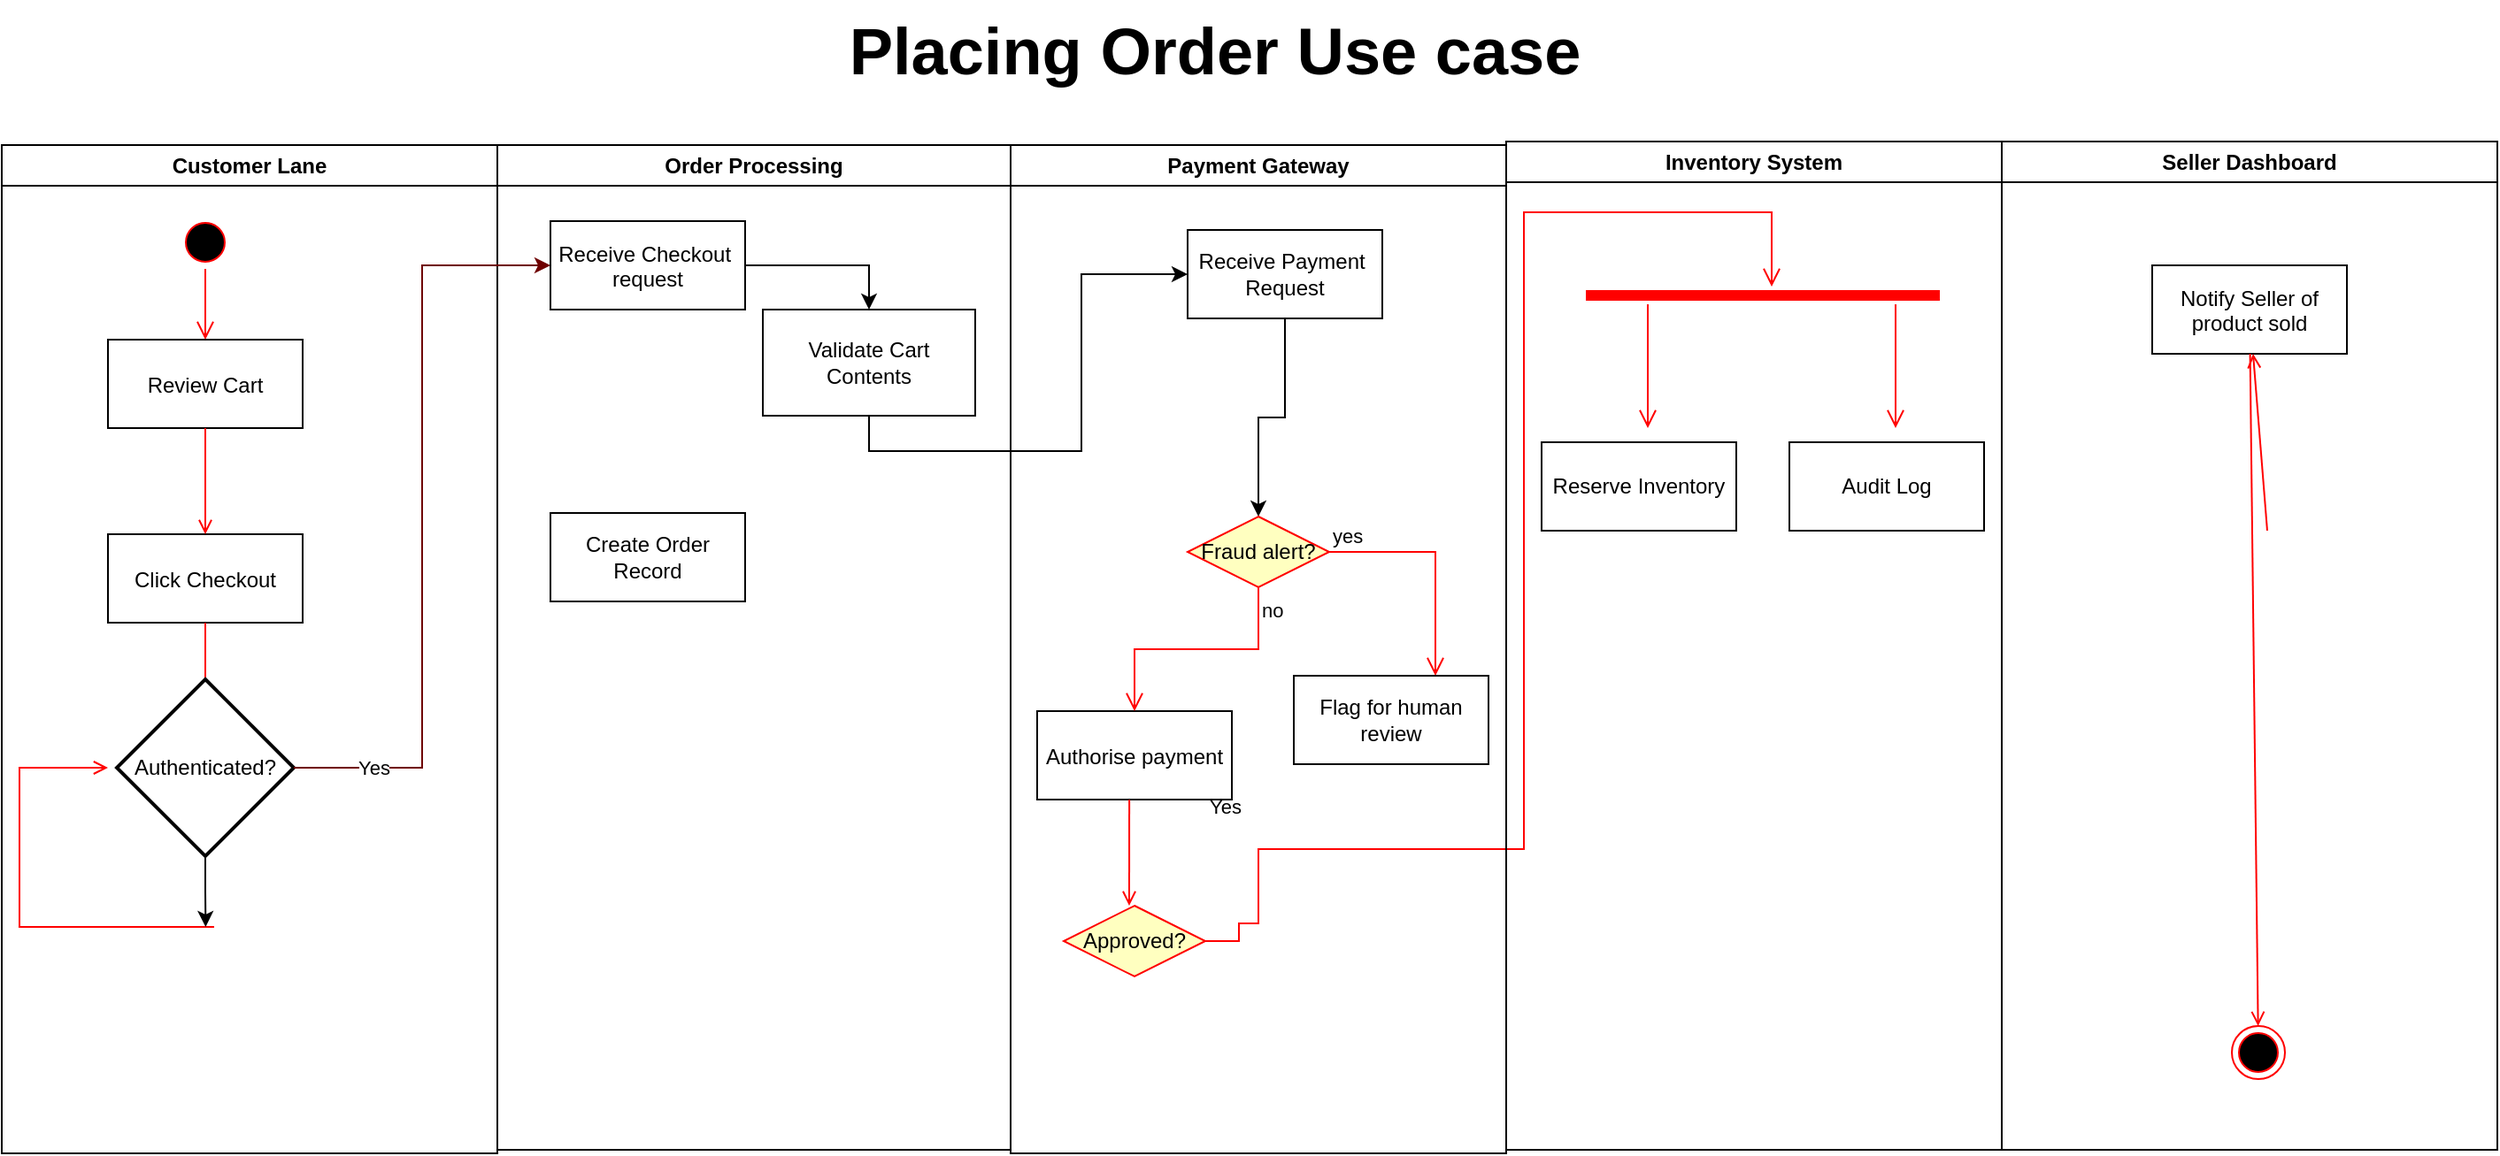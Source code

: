 <mxfile version="26.2.14">
  <diagram name="Page-1" id="e7e014a7-5840-1c2e-5031-d8a46d1fe8dd">
    <mxGraphModel dx="1113" dy="702" grid="1" gridSize="10" guides="1" tooltips="1" connect="1" arrows="1" fold="1" page="1" pageScale="1" pageWidth="1169" pageHeight="826" background="none" math="0" shadow="0">
      <root>
        <mxCell id="0" />
        <mxCell id="1" parent="0" />
        <mxCell id="2" value="Customer Lane" style="swimlane;whiteSpace=wrap" parent="1" vertex="1">
          <mxGeometry x="530" y="82" width="280" height="570" as="geometry" />
        </mxCell>
        <mxCell id="5" value="" style="ellipse;shape=startState;fillColor=#000000;strokeColor=#ff0000;" parent="2" vertex="1">
          <mxGeometry x="100" y="40" width="30" height="30" as="geometry" />
        </mxCell>
        <mxCell id="6" value="" style="edgeStyle=elbowEdgeStyle;elbow=horizontal;verticalAlign=bottom;endArrow=open;endSize=8;strokeColor=#FF0000;endFill=1;rounded=0" parent="2" source="5" target="7" edge="1">
          <mxGeometry x="100" y="40" as="geometry">
            <mxPoint x="115" y="110" as="targetPoint" />
          </mxGeometry>
        </mxCell>
        <mxCell id="7" value="Review Cart" style="" parent="2" vertex="1">
          <mxGeometry x="60" y="110" width="110" height="50" as="geometry" />
        </mxCell>
        <mxCell id="8" value="Click Checkout" style="" parent="2" vertex="1">
          <mxGeometry x="60" y="220" width="110" height="50" as="geometry" />
        </mxCell>
        <mxCell id="9" value="" style="endArrow=open;strokeColor=#FF0000;endFill=1;rounded=0" parent="2" source="7" target="8" edge="1">
          <mxGeometry relative="1" as="geometry" />
        </mxCell>
        <mxCell id="11" value="" style="endArrow=open;strokeColor=#FF0000;endFill=1;rounded=0" parent="2" source="8" edge="1">
          <mxGeometry relative="1" as="geometry">
            <mxPoint x="115.0" y="325" as="targetPoint" />
          </mxGeometry>
        </mxCell>
        <mxCell id="12" value="" style="edgeStyle=elbowEdgeStyle;elbow=horizontal;strokeColor=#FF0000;endArrow=open;endFill=1;rounded=0;" parent="2" edge="1">
          <mxGeometry width="100" height="100" relative="1" as="geometry">
            <mxPoint x="120" y="442" as="sourcePoint" />
            <mxPoint x="60" y="352" as="targetPoint" />
            <Array as="points">
              <mxPoint x="10" y="402" />
            </Array>
          </mxGeometry>
        </mxCell>
        <mxCell id="ocmlmnkPLiXoLDkhKhnW-62" style="edgeStyle=orthogonalEdgeStyle;rounded=0;orthogonalLoop=1;jettySize=auto;html=1;exitX=0.5;exitY=1;exitDx=0;exitDy=0;exitPerimeter=0;" parent="2" source="ocmlmnkPLiXoLDkhKhnW-50" edge="1">
          <mxGeometry relative="1" as="geometry">
            <mxPoint x="115.19" y="442" as="targetPoint" />
          </mxGeometry>
        </mxCell>
        <mxCell id="ocmlmnkPLiXoLDkhKhnW-50" value="Authenticated?" style="strokeWidth=2;html=1;shape=mxgraph.flowchart.decision;whiteSpace=wrap;" parent="2" vertex="1">
          <mxGeometry x="65" y="302" width="100" height="100" as="geometry" />
        </mxCell>
        <mxCell id="4" value="Inventory System" style="swimlane;whiteSpace=wrap" parent="1" vertex="1">
          <mxGeometry x="1380" y="80" width="280" height="570" as="geometry" />
        </mxCell>
        <mxCell id="agEznNJqok29zz3Ys2b5-51" value="Reserve Inventory" style="html=1;whiteSpace=wrap;" vertex="1" parent="4">
          <mxGeometry x="20" y="170" width="110" height="50" as="geometry" />
        </mxCell>
        <mxCell id="agEznNJqok29zz3Ys2b5-74" value="" style="shape=line;html=1;strokeWidth=6;strokeColor=#ff0000;" vertex="1" parent="4">
          <mxGeometry x="45" y="82" width="200" height="10" as="geometry" />
        </mxCell>
        <mxCell id="agEznNJqok29zz3Ys2b5-75" value="" style="edgeStyle=orthogonalEdgeStyle;html=1;verticalAlign=bottom;endArrow=open;endSize=8;strokeColor=#ff0000;rounded=0;" edge="1" parent="4">
          <mxGeometry relative="1" as="geometry">
            <mxPoint x="80" y="162" as="targetPoint" />
            <mxPoint x="80.0" y="92" as="sourcePoint" />
          </mxGeometry>
        </mxCell>
        <mxCell id="agEznNJqok29zz3Ys2b5-76" value="" style="edgeStyle=orthogonalEdgeStyle;html=1;verticalAlign=bottom;endArrow=open;endSize=8;strokeColor=#ff0000;rounded=0;" edge="1" parent="4">
          <mxGeometry relative="1" as="geometry">
            <mxPoint x="220" y="162" as="targetPoint" />
            <mxPoint x="220.0" y="92" as="sourcePoint" />
          </mxGeometry>
        </mxCell>
        <mxCell id="agEznNJqok29zz3Ys2b5-77" value="Audit Log" style="html=1;whiteSpace=wrap;" vertex="1" parent="4">
          <mxGeometry x="160" y="170" width="110" height="50" as="geometry" />
        </mxCell>
        <mxCell id="agEznNJqok29zz3Ys2b5-67" value="" style="edgeStyle=orthogonalEdgeStyle;html=1;align=left;verticalAlign=bottom;endArrow=open;endSize=8;strokeColor=#ff0000;rounded=0;" edge="1" parent="4" target="agEznNJqok29zz3Ys2b5-74">
          <mxGeometry x="-1" relative="1" as="geometry">
            <mxPoint x="150" y="50" as="targetPoint" />
            <mxPoint x="-180.0" y="452.0" as="sourcePoint" />
            <Array as="points">
              <mxPoint x="-151" y="452" />
              <mxPoint x="-151" y="442" />
              <mxPoint x="-140" y="442" />
              <mxPoint x="-140" y="400" />
              <mxPoint x="10" y="400" />
              <mxPoint x="10" y="40" />
              <mxPoint x="150" y="40" />
            </Array>
          </mxGeometry>
        </mxCell>
        <mxCell id="agEznNJqok29zz3Ys2b5-70" value="Yes" style="edgeLabel;html=1;align=center;verticalAlign=middle;resizable=0;points=[];" vertex="1" connectable="0" parent="agEznNJqok29zz3Ys2b5-67">
          <mxGeometry x="-0.217" y="1" relative="1" as="geometry">
            <mxPoint x="-168" y="41" as="offset" />
          </mxGeometry>
        </mxCell>
        <mxCell id="ocmlmnkPLiXoLDkhKhnW-51" value="Order Processing" style="swimlane;whiteSpace=wrap;html=1;" parent="1" vertex="1">
          <mxGeometry x="810" y="82" width="290" height="568" as="geometry" />
        </mxCell>
        <mxCell id="ocmlmnkPLiXoLDkhKhnW-76" style="edgeStyle=orthogonalEdgeStyle;rounded=0;orthogonalLoop=1;jettySize=auto;html=1;exitX=1;exitY=0.5;exitDx=0;exitDy=0;entryX=0.5;entryY=0;entryDx=0;entryDy=0;" parent="ocmlmnkPLiXoLDkhKhnW-51" source="ocmlmnkPLiXoLDkhKhnW-58" target="ocmlmnkPLiXoLDkhKhnW-60" edge="1">
          <mxGeometry relative="1" as="geometry" />
        </mxCell>
        <mxCell id="ocmlmnkPLiXoLDkhKhnW-58" value="Receive Checkout &#xa;request" style="" parent="ocmlmnkPLiXoLDkhKhnW-51" vertex="1">
          <mxGeometry x="30" y="43" width="110" height="50" as="geometry" />
        </mxCell>
        <mxCell id="ocmlmnkPLiXoLDkhKhnW-60" value="Validate Cart Contents" style="whiteSpace=wrap;html=1;" parent="ocmlmnkPLiXoLDkhKhnW-51" vertex="1">
          <mxGeometry x="150" y="93" width="120" height="60" as="geometry" />
        </mxCell>
        <mxCell id="agEznNJqok29zz3Ys2b5-73" value="Create Order&lt;div&gt;Record&lt;/div&gt;" style="html=1;whiteSpace=wrap;" vertex="1" parent="ocmlmnkPLiXoLDkhKhnW-51">
          <mxGeometry x="30" y="208" width="110" height="50" as="geometry" />
        </mxCell>
        <mxCell id="ocmlmnkPLiXoLDkhKhnW-54" style="edgeStyle=orthogonalEdgeStyle;rounded=0;orthogonalLoop=1;jettySize=auto;html=1;fillColor=#a20025;strokeColor=#6F0000;entryX=0;entryY=0.5;entryDx=0;entryDy=0;" parent="1" source="ocmlmnkPLiXoLDkhKhnW-50" target="ocmlmnkPLiXoLDkhKhnW-58" edge="1">
          <mxGeometry relative="1" as="geometry">
            <mxPoint x="756" y="332" as="targetPoint" />
          </mxGeometry>
        </mxCell>
        <mxCell id="ocmlmnkPLiXoLDkhKhnW-59" value="Yes" style="edgeLabel;html=1;align=center;verticalAlign=middle;resizable=0;points=[];" parent="ocmlmnkPLiXoLDkhKhnW-54" vertex="1" connectable="0">
          <mxGeometry x="-0.891" y="-3" relative="1" as="geometry">
            <mxPoint x="21" y="-3" as="offset" />
          </mxGeometry>
        </mxCell>
        <mxCell id="TGFcMOlXtu1Z5XWhOxLF-43" value="Payment Gateway" style="swimlane;whiteSpace=wrap" parent="1" vertex="1">
          <mxGeometry x="1100" y="82" width="280" height="570" as="geometry" />
        </mxCell>
        <mxCell id="TGFcMOlXtu1Z5XWhOxLF-44" value="Authorise payment" style="" parent="TGFcMOlXtu1Z5XWhOxLF-43" vertex="1">
          <mxGeometry x="15" y="320" width="110" height="50" as="geometry" />
        </mxCell>
        <mxCell id="TGFcMOlXtu1Z5XWhOxLF-48" value="" style="endArrow=open;strokeColor=#FF0000;endFill=1;rounded=0" parent="TGFcMOlXtu1Z5XWhOxLF-43" edge="1">
          <mxGeometry relative="1" as="geometry">
            <mxPoint x="67.056" y="370" as="sourcePoint" />
            <mxPoint x="67" y="430" as="targetPoint" />
          </mxGeometry>
        </mxCell>
        <mxCell id="TGFcMOlXtu1Z5XWhOxLF-58" style="edgeStyle=orthogonalEdgeStyle;rounded=0;orthogonalLoop=1;jettySize=auto;html=1;exitX=0.5;exitY=1;exitDx=0;exitDy=0;entryX=0.5;entryY=0;entryDx=0;entryDy=0;" parent="TGFcMOlXtu1Z5XWhOxLF-43" source="TGFcMOlXtu1Z5XWhOxLF-51" target="TGFcMOlXtu1Z5XWhOxLF-55" edge="1">
          <mxGeometry relative="1" as="geometry" />
        </mxCell>
        <mxCell id="TGFcMOlXtu1Z5XWhOxLF-51" value="Receive Payment&amp;nbsp;&lt;div&gt;Request&lt;/div&gt;" style="html=1;whiteSpace=wrap;" parent="TGFcMOlXtu1Z5XWhOxLF-43" vertex="1">
          <mxGeometry x="100" y="48" width="110" height="50" as="geometry" />
        </mxCell>
        <mxCell id="TGFcMOlXtu1Z5XWhOxLF-55" value="Fraud alert?" style="rhombus;whiteSpace=wrap;html=1;fontColor=#000000;fillColor=#ffffc0;strokeColor=#ff0000;" parent="TGFcMOlXtu1Z5XWhOxLF-43" vertex="1">
          <mxGeometry x="100" y="210" width="80" height="40" as="geometry" />
        </mxCell>
        <mxCell id="TGFcMOlXtu1Z5XWhOxLF-56" value="yes" style="edgeStyle=orthogonalEdgeStyle;html=1;align=left;verticalAlign=bottom;endArrow=open;endSize=8;strokeColor=#ff0000;rounded=0;" parent="TGFcMOlXtu1Z5XWhOxLF-43" source="TGFcMOlXtu1Z5XWhOxLF-55" edge="1">
          <mxGeometry x="-1" relative="1" as="geometry">
            <mxPoint x="240" y="300" as="targetPoint" />
            <Array as="points">
              <mxPoint x="240" y="230" />
            </Array>
          </mxGeometry>
        </mxCell>
        <mxCell id="TGFcMOlXtu1Z5XWhOxLF-57" value="no" style="edgeStyle=orthogonalEdgeStyle;html=1;align=left;verticalAlign=top;endArrow=open;endSize=8;strokeColor=#ff0000;rounded=0;entryX=0.5;entryY=0;entryDx=0;entryDy=0;" parent="TGFcMOlXtu1Z5XWhOxLF-43" source="TGFcMOlXtu1Z5XWhOxLF-55" target="TGFcMOlXtu1Z5XWhOxLF-44" edge="1">
          <mxGeometry x="-1" relative="1" as="geometry">
            <mxPoint x="140" y="320" as="targetPoint" />
          </mxGeometry>
        </mxCell>
        <mxCell id="TGFcMOlXtu1Z5XWhOxLF-59" value="Flag for human review" style="html=1;whiteSpace=wrap;" parent="TGFcMOlXtu1Z5XWhOxLF-43" vertex="1">
          <mxGeometry x="160" y="300" width="110" height="50" as="geometry" />
        </mxCell>
        <mxCell id="TGFcMOlXtu1Z5XWhOxLF-62" value="Approved?" style="rhombus;whiteSpace=wrap;html=1;fontColor=#000000;fillColor=#ffffc0;strokeColor=#ff0000;" parent="TGFcMOlXtu1Z5XWhOxLF-43" vertex="1">
          <mxGeometry x="30" y="430" width="80" height="40" as="geometry" />
        </mxCell>
        <mxCell id="agEznNJqok29zz3Ys2b5-41" value="Seller Dashboard" style="swimlane;whiteSpace=wrap" vertex="1" parent="1">
          <mxGeometry x="1660" y="80" width="280" height="570" as="geometry" />
        </mxCell>
        <mxCell id="agEznNJqok29zz3Ys2b5-42" value="Notify Seller of&#xa;product sold" style="" vertex="1" parent="agEznNJqok29zz3Ys2b5-41">
          <mxGeometry x="85" y="70" width="110" height="50" as="geometry" />
        </mxCell>
        <mxCell id="agEznNJqok29zz3Ys2b5-44" value="" style="edgeStyle=none;strokeColor=#FF0000;endArrow=open;endFill=1;rounded=0" edge="1" parent="agEznNJqok29zz3Ys2b5-41" target="agEznNJqok29zz3Ys2b5-42">
          <mxGeometry width="100" height="100" relative="1" as="geometry">
            <mxPoint x="150" y="220" as="sourcePoint" />
            <mxPoint x="90" y="429.5" as="targetPoint" />
          </mxGeometry>
        </mxCell>
        <mxCell id="agEznNJqok29zz3Ys2b5-45" value="" style="ellipse;shape=endState;fillColor=#000000;strokeColor=#ff0000" vertex="1" parent="agEznNJqok29zz3Ys2b5-41">
          <mxGeometry x="130" y="500" width="30" height="30" as="geometry" />
        </mxCell>
        <mxCell id="agEznNJqok29zz3Ys2b5-46" value="" style="endArrow=open;strokeColor=#FF0000;endFill=1;rounded=0" edge="1" parent="agEznNJqok29zz3Ys2b5-41" source="agEznNJqok29zz3Ys2b5-42" target="agEznNJqok29zz3Ys2b5-45">
          <mxGeometry relative="1" as="geometry" />
        </mxCell>
        <mxCell id="agEznNJqok29zz3Ys2b5-47" value="Placing Order Use case" style="text;html=1;align=center;verticalAlign=middle;resizable=0;points=[];autosize=1;strokeColor=none;fillColor=none;fontSize=37;fontStyle=1" vertex="1" parent="1">
          <mxGeometry x="1010" width="410" height="60" as="geometry" />
        </mxCell>
        <mxCell id="ocmlmnkPLiXoLDkhKhnW-65" style="edgeStyle=orthogonalEdgeStyle;rounded=0;orthogonalLoop=1;jettySize=auto;html=1;exitX=0.5;exitY=1;exitDx=0;exitDy=0;entryX=0;entryY=0.5;entryDx=0;entryDy=0;" parent="1" source="ocmlmnkPLiXoLDkhKhnW-60" target="TGFcMOlXtu1Z5XWhOxLF-51" edge="1">
          <mxGeometry relative="1" as="geometry">
            <mxPoint x="1225" y="147" as="targetPoint" />
          </mxGeometry>
        </mxCell>
      </root>
    </mxGraphModel>
  </diagram>
</mxfile>
